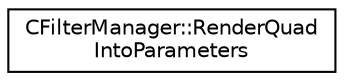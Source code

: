 digraph "Graphical Class Hierarchy"
{
  edge [fontname="Helvetica",fontsize="10",labelfontname="Helvetica",labelfontsize="10"];
  node [fontname="Helvetica",fontsize="10",shape=record];
  rankdir="LR";
  Node1 [label="CFilterManager::RenderQuad\lIntoParameters",height=0.2,width=0.4,color="black", fillcolor="white", style="filled",URL="$struct_c_filter_manager_1_1_render_quad_into_parameters.html"];
}
